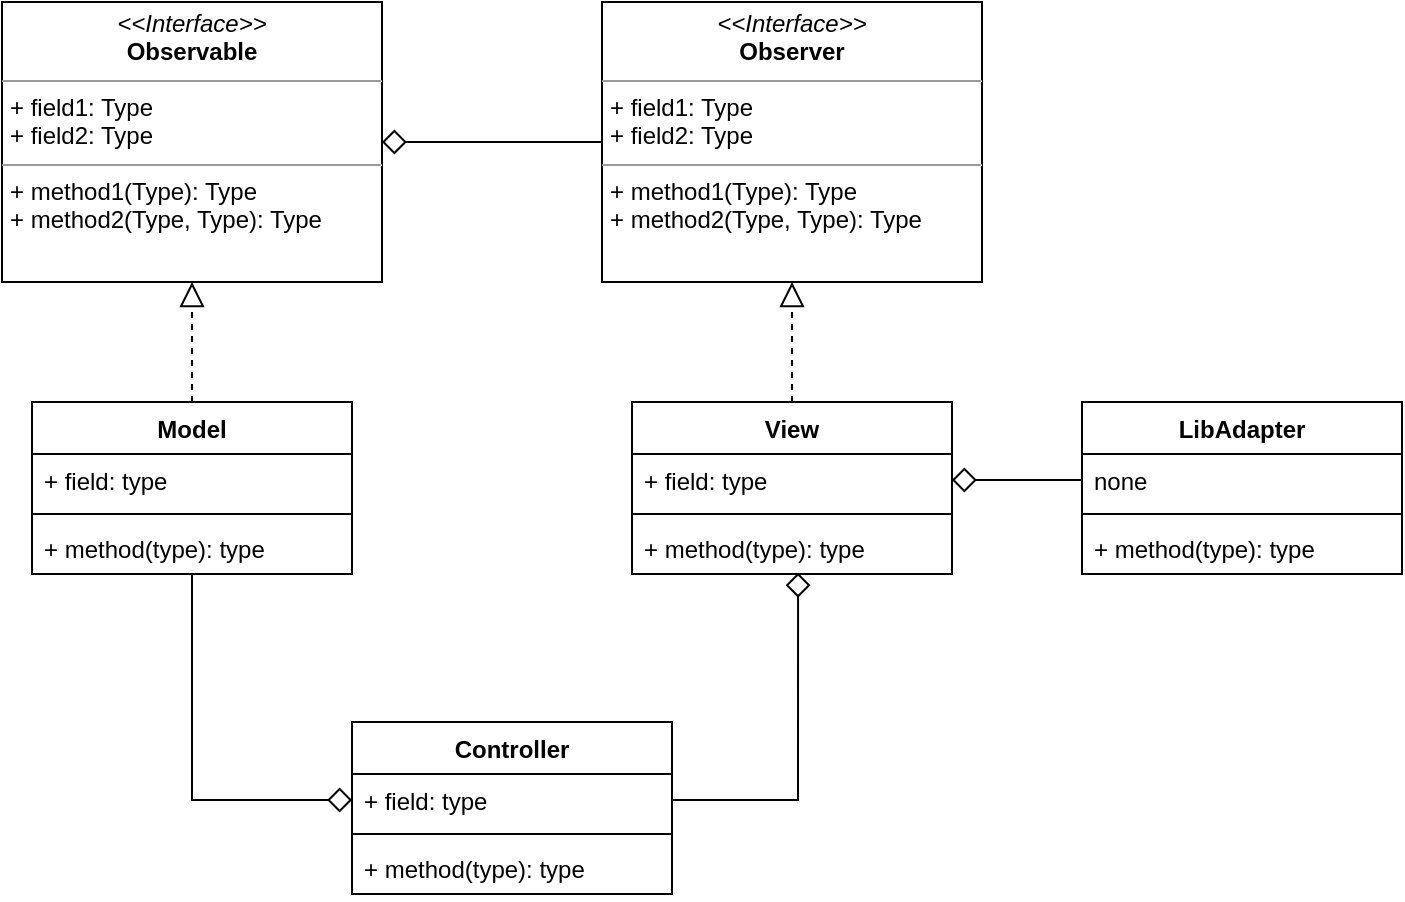 <mxfile version="13.10.9" type="device"><diagram name="Page-1" id="c4acf3e9-155e-7222-9cf6-157b1a14988f"><mxGraphModel dx="1038" dy="548" grid="1" gridSize="10" guides="1" tooltips="1" connect="1" arrows="1" fold="1" page="1" pageScale="1" pageWidth="850" pageHeight="1100" background="#ffffff" math="0" shadow="0"><root><mxCell id="0"/><mxCell id="1" parent="0"/><mxCell id="GtiAEWBGpbdZRxwnw8jP-1" style="edgeStyle=orthogonalEdgeStyle;rounded=0;orthogonalLoop=1;jettySize=auto;html=1;entryX=1;entryY=0.5;entryDx=0;entryDy=0;endArrow=diamond;endFill=0;endSize=10;" edge="1" parent="1" source="mBGUmBuAOcNX1WwFp6Ly-5" target="mBGUmBuAOcNX1WwFp6Ly-6"><mxGeometry relative="1" as="geometry"/></mxCell><mxCell id="mBGUmBuAOcNX1WwFp6Ly-5" value="&lt;p style=&quot;margin: 0px ; margin-top: 4px ; text-align: center&quot;&gt;&lt;i&gt;&amp;lt;&amp;lt;Interface&amp;gt;&amp;gt;&lt;/i&gt;&lt;br&gt;&lt;b&gt;Observer&lt;/b&gt;&lt;/p&gt;&lt;hr size=&quot;1&quot;&gt;&lt;p style=&quot;margin: 0px ; margin-left: 4px&quot;&gt;+ field1: Type&lt;br&gt;+ field2: Type&lt;/p&gt;&lt;hr size=&quot;1&quot;&gt;&lt;p style=&quot;margin: 0px ; margin-left: 4px&quot;&gt;+ method1(Type): Type&lt;br&gt;+ method2(Type, Type): Type&lt;/p&gt;" style="verticalAlign=top;align=left;overflow=fill;fontSize=12;fontFamily=Helvetica;html=1;" parent="1" vertex="1"><mxGeometry x="520" y="40" width="190" height="140" as="geometry"/></mxCell><mxCell id="mBGUmBuAOcNX1WwFp6Ly-6" value="&lt;p style=&quot;margin: 0px ; margin-top: 4px ; text-align: center&quot;&gt;&lt;i&gt;&amp;lt;&amp;lt;Interface&amp;gt;&amp;gt;&lt;/i&gt;&lt;br&gt;&lt;b&gt;Observable&lt;/b&gt;&lt;/p&gt;&lt;hr size=&quot;1&quot;&gt;&lt;p style=&quot;margin: 0px ; margin-left: 4px&quot;&gt;+ field1: Type&lt;br&gt;+ field2: Type&lt;/p&gt;&lt;hr size=&quot;1&quot;&gt;&lt;p style=&quot;margin: 0px ; margin-left: 4px&quot;&gt;+ method1(Type): Type&lt;br&gt;+ method2(Type, Type): Type&lt;/p&gt;" style="verticalAlign=top;align=left;overflow=fill;fontSize=12;fontFamily=Helvetica;html=1;" parent="1" vertex="1"><mxGeometry x="220" y="40" width="190" height="140" as="geometry"/></mxCell><mxCell id="mBGUmBuAOcNX1WwFp6Ly-12" style="edgeStyle=orthogonalEdgeStyle;rounded=0;orthogonalLoop=1;jettySize=auto;html=1;entryX=0.5;entryY=1;entryDx=0;entryDy=0;endArrow=block;endFill=0;endSize=10;dashed=1;" parent="1" source="mBGUmBuAOcNX1WwFp6Ly-8" target="mBGUmBuAOcNX1WwFp6Ly-6" edge="1"><mxGeometry relative="1" as="geometry"/></mxCell><mxCell id="mBGUmBuAOcNX1WwFp6Ly-27" style="edgeStyle=orthogonalEdgeStyle;rounded=0;orthogonalLoop=1;jettySize=auto;html=1;entryX=0;entryY=0.5;entryDx=0;entryDy=0;endArrow=diamond;endFill=0;endSize=10;" parent="1" source="mBGUmBuAOcNX1WwFp6Ly-8" target="mBGUmBuAOcNX1WwFp6Ly-24" edge="1"><mxGeometry relative="1" as="geometry"/></mxCell><mxCell id="mBGUmBuAOcNX1WwFp6Ly-8" value="Model" style="swimlane;fontStyle=1;align=center;verticalAlign=top;childLayout=stackLayout;horizontal=1;startSize=26;horizontalStack=0;resizeParent=1;resizeParentMax=0;resizeLast=0;collapsible=1;marginBottom=0;" parent="1" vertex="1"><mxGeometry x="235" y="240" width="160" height="86" as="geometry"/></mxCell><mxCell id="mBGUmBuAOcNX1WwFp6Ly-9" value="+ field: type" style="text;strokeColor=none;fillColor=none;align=left;verticalAlign=top;spacingLeft=4;spacingRight=4;overflow=hidden;rotatable=0;points=[[0,0.5],[1,0.5]];portConstraint=eastwest;" parent="mBGUmBuAOcNX1WwFp6Ly-8" vertex="1"><mxGeometry y="26" width="160" height="26" as="geometry"/></mxCell><mxCell id="mBGUmBuAOcNX1WwFp6Ly-10" value="" style="line;strokeWidth=1;fillColor=none;align=left;verticalAlign=middle;spacingTop=-1;spacingLeft=3;spacingRight=3;rotatable=0;labelPosition=right;points=[];portConstraint=eastwest;" parent="mBGUmBuAOcNX1WwFp6Ly-8" vertex="1"><mxGeometry y="52" width="160" height="8" as="geometry"/></mxCell><mxCell id="mBGUmBuAOcNX1WwFp6Ly-11" value="+ method(type): type" style="text;strokeColor=none;fillColor=none;align=left;verticalAlign=top;spacingLeft=4;spacingRight=4;overflow=hidden;rotatable=0;points=[[0,0.5],[1,0.5]];portConstraint=eastwest;" parent="mBGUmBuAOcNX1WwFp6Ly-8" vertex="1"><mxGeometry y="60" width="160" height="26" as="geometry"/></mxCell><mxCell id="mBGUmBuAOcNX1WwFp6Ly-17" style="edgeStyle=orthogonalEdgeStyle;rounded=0;orthogonalLoop=1;jettySize=auto;html=1;entryX=0.5;entryY=1;entryDx=0;entryDy=0;endArrow=block;endFill=0;endSize=10;dashed=1;" parent="1" source="mBGUmBuAOcNX1WwFp6Ly-13" target="mBGUmBuAOcNX1WwFp6Ly-5" edge="1"><mxGeometry relative="1" as="geometry"/></mxCell><mxCell id="mBGUmBuAOcNX1WwFp6Ly-13" value="View" style="swimlane;fontStyle=1;align=center;verticalAlign=top;childLayout=stackLayout;horizontal=1;startSize=26;horizontalStack=0;resizeParent=1;resizeParentMax=0;resizeLast=0;collapsible=1;marginBottom=0;" parent="1" vertex="1"><mxGeometry x="535" y="240" width="160" height="86" as="geometry"/></mxCell><mxCell id="mBGUmBuAOcNX1WwFp6Ly-14" value="+ field: type" style="text;strokeColor=none;fillColor=none;align=left;verticalAlign=top;spacingLeft=4;spacingRight=4;overflow=hidden;rotatable=0;points=[[0,0.5],[1,0.5]];portConstraint=eastwest;" parent="mBGUmBuAOcNX1WwFp6Ly-13" vertex="1"><mxGeometry y="26" width="160" height="26" as="geometry"/></mxCell><mxCell id="mBGUmBuAOcNX1WwFp6Ly-15" value="" style="line;strokeWidth=1;fillColor=none;align=left;verticalAlign=middle;spacingTop=-1;spacingLeft=3;spacingRight=3;rotatable=0;labelPosition=right;points=[];portConstraint=eastwest;" parent="mBGUmBuAOcNX1WwFp6Ly-13" vertex="1"><mxGeometry y="52" width="160" height="8" as="geometry"/></mxCell><mxCell id="mBGUmBuAOcNX1WwFp6Ly-16" value="+ method(type): type" style="text;strokeColor=none;fillColor=none;align=left;verticalAlign=top;spacingLeft=4;spacingRight=4;overflow=hidden;rotatable=0;points=[[0,0.5],[1,0.5]];portConstraint=eastwest;" parent="mBGUmBuAOcNX1WwFp6Ly-13" vertex="1"><mxGeometry y="60" width="160" height="26" as="geometry"/></mxCell><mxCell id="mBGUmBuAOcNX1WwFp6Ly-18" value="LibAdapter" style="swimlane;fontStyle=1;align=center;verticalAlign=top;childLayout=stackLayout;horizontal=1;startSize=26;horizontalStack=0;resizeParent=1;resizeParentMax=0;resizeLast=0;collapsible=1;marginBottom=0;" parent="1" vertex="1"><mxGeometry x="760" y="240" width="160" height="86" as="geometry"/></mxCell><mxCell id="mBGUmBuAOcNX1WwFp6Ly-19" value="none" style="text;strokeColor=none;fillColor=none;align=left;verticalAlign=top;spacingLeft=4;spacingRight=4;overflow=hidden;rotatable=0;points=[[0,0.5],[1,0.5]];portConstraint=eastwest;" parent="mBGUmBuAOcNX1WwFp6Ly-18" vertex="1"><mxGeometry y="26" width="160" height="26" as="geometry"/></mxCell><mxCell id="mBGUmBuAOcNX1WwFp6Ly-20" value="" style="line;strokeWidth=1;fillColor=none;align=left;verticalAlign=middle;spacingTop=-1;spacingLeft=3;spacingRight=3;rotatable=0;labelPosition=right;points=[];portConstraint=eastwest;" parent="mBGUmBuAOcNX1WwFp6Ly-18" vertex="1"><mxGeometry y="52" width="160" height="8" as="geometry"/></mxCell><mxCell id="mBGUmBuAOcNX1WwFp6Ly-21" value="+ method(type): type" style="text;strokeColor=none;fillColor=none;align=left;verticalAlign=top;spacingLeft=4;spacingRight=4;overflow=hidden;rotatable=0;points=[[0,0.5],[1,0.5]];portConstraint=eastwest;" parent="mBGUmBuAOcNX1WwFp6Ly-18" vertex="1"><mxGeometry y="60" width="160" height="26" as="geometry"/></mxCell><mxCell id="mBGUmBuAOcNX1WwFp6Ly-22" style="edgeStyle=orthogonalEdgeStyle;rounded=0;orthogonalLoop=1;jettySize=auto;html=1;entryX=1;entryY=0.5;entryDx=0;entryDy=0;endArrow=diamond;endFill=0;endSize=10;" parent="1" source="mBGUmBuAOcNX1WwFp6Ly-19" target="mBGUmBuAOcNX1WwFp6Ly-14" edge="1"><mxGeometry relative="1" as="geometry"/></mxCell><mxCell id="mBGUmBuAOcNX1WwFp6Ly-23" value="Controller" style="swimlane;fontStyle=1;align=center;verticalAlign=top;childLayout=stackLayout;horizontal=1;startSize=26;horizontalStack=0;resizeParent=1;resizeParentMax=0;resizeLast=0;collapsible=1;marginBottom=0;" parent="1" vertex="1"><mxGeometry x="395" y="400" width="160" height="86" as="geometry"/></mxCell><mxCell id="mBGUmBuAOcNX1WwFp6Ly-24" value="+ field: type" style="text;strokeColor=none;fillColor=none;align=left;verticalAlign=top;spacingLeft=4;spacingRight=4;overflow=hidden;rotatable=0;points=[[0,0.5],[1,0.5]];portConstraint=eastwest;" parent="mBGUmBuAOcNX1WwFp6Ly-23" vertex="1"><mxGeometry y="26" width="160" height="26" as="geometry"/></mxCell><mxCell id="mBGUmBuAOcNX1WwFp6Ly-25" value="" style="line;strokeWidth=1;fillColor=none;align=left;verticalAlign=middle;spacingTop=-1;spacingLeft=3;spacingRight=3;rotatable=0;labelPosition=right;points=[];portConstraint=eastwest;" parent="mBGUmBuAOcNX1WwFp6Ly-23" vertex="1"><mxGeometry y="52" width="160" height="8" as="geometry"/></mxCell><mxCell id="mBGUmBuAOcNX1WwFp6Ly-26" value="+ method(type): type" style="text;strokeColor=none;fillColor=none;align=left;verticalAlign=top;spacingLeft=4;spacingRight=4;overflow=hidden;rotatable=0;points=[[0,0.5],[1,0.5]];portConstraint=eastwest;" parent="mBGUmBuAOcNX1WwFp6Ly-23" vertex="1"><mxGeometry y="60" width="160" height="26" as="geometry"/></mxCell><mxCell id="mBGUmBuAOcNX1WwFp6Ly-28" style="edgeStyle=orthogonalEdgeStyle;rounded=0;orthogonalLoop=1;jettySize=auto;html=1;entryX=0.519;entryY=0.977;entryDx=0;entryDy=0;entryPerimeter=0;endArrow=diamond;endFill=0;endSize=10;" parent="1" source="mBGUmBuAOcNX1WwFp6Ly-24" target="mBGUmBuAOcNX1WwFp6Ly-16" edge="1"><mxGeometry relative="1" as="geometry"/></mxCell></root></mxGraphModel></diagram></mxfile>